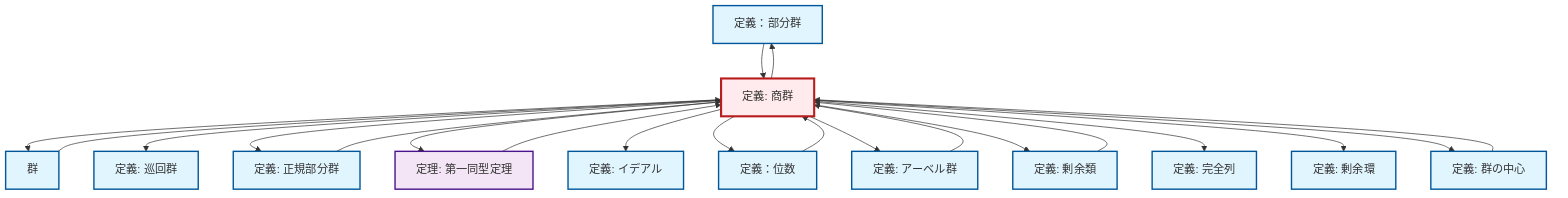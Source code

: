 graph TD
    classDef definition fill:#e1f5fe,stroke:#01579b,stroke-width:2px
    classDef theorem fill:#f3e5f5,stroke:#4a148c,stroke-width:2px
    classDef axiom fill:#fff3e0,stroke:#e65100,stroke-width:2px
    classDef example fill:#e8f5e9,stroke:#1b5e20,stroke-width:2px
    classDef current fill:#ffebee,stroke:#b71c1c,stroke-width:3px
    def-subgroup["定義：部分群"]:::definition
    def-ideal["定義: イデアル"]:::definition
    def-normal-subgroup["定義: 正規部分群"]:::definition
    def-exact-sequence["定義: 完全列"]:::definition
    def-center-of-group["定義: 群の中心"]:::definition
    def-abelian-group["定義: アーベル群"]:::definition
    def-order["定義：位数"]:::definition
    def-quotient-ring["定義: 剰余環"]:::definition
    def-coset["定義: 剰余類"]:::definition
    def-cyclic-group["定義: 巡回群"]:::definition
    def-quotient-group["定義: 商群"]:::definition
    thm-first-isomorphism["定理: 第一同型定理"]:::theorem
    def-group["群"]:::definition
    def-quotient-group --> def-group
    def-group --> def-quotient-group
    def-quotient-group --> def-cyclic-group
    def-center-of-group --> def-quotient-group
    def-quotient-group --> def-subgroup
    thm-first-isomorphism --> def-quotient-group
    def-coset --> def-quotient-group
    def-quotient-group --> def-normal-subgroup
    def-quotient-group --> thm-first-isomorphism
    def-abelian-group --> def-quotient-group
    def-quotient-group --> def-ideal
    def-subgroup --> def-quotient-group
    def-quotient-group --> def-order
    def-quotient-group --> def-abelian-group
    def-quotient-group --> def-coset
    def-quotient-group --> def-exact-sequence
    def-order --> def-quotient-group
    def-normal-subgroup --> def-quotient-group
    def-quotient-group --> def-quotient-ring
    def-quotient-group --> def-center-of-group
    class def-quotient-group current